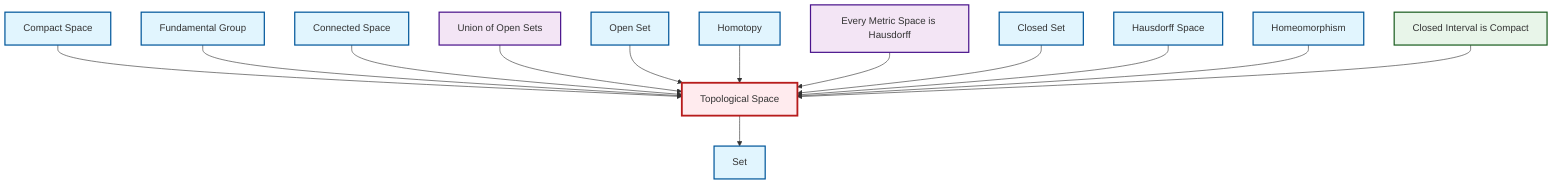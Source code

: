 graph TD
    classDef definition fill:#e1f5fe,stroke:#01579b,stroke-width:2px
    classDef theorem fill:#f3e5f5,stroke:#4a148c,stroke-width:2px
    classDef axiom fill:#fff3e0,stroke:#e65100,stroke-width:2px
    classDef example fill:#e8f5e9,stroke:#1b5e20,stroke-width:2px
    classDef current fill:#ffebee,stroke:#b71c1c,stroke-width:3px
    ex-closed-interval-compact["Closed Interval is Compact"]:::example
    def-open-set["Open Set"]:::definition
    def-compact["Compact Space"]:::definition
    thm-union-open-sets["Union of Open Sets"]:::theorem
    def-closed-set["Closed Set"]:::definition
    def-homeomorphism["Homeomorphism"]:::definition
    def-fundamental-group["Fundamental Group"]:::definition
    thm-metric-hausdorff["Every Metric Space is Hausdorff"]:::theorem
    def-set["Set"]:::definition
    def-homotopy["Homotopy"]:::definition
    def-topological-space["Topological Space"]:::definition
    def-connected["Connected Space"]:::definition
    def-hausdorff["Hausdorff Space"]:::definition
    def-compact --> def-topological-space
    def-fundamental-group --> def-topological-space
    def-connected --> def-topological-space
    thm-union-open-sets --> def-topological-space
    def-open-set --> def-topological-space
    def-topological-space --> def-set
    def-homotopy --> def-topological-space
    thm-metric-hausdorff --> def-topological-space
    def-closed-set --> def-topological-space
    def-hausdorff --> def-topological-space
    def-homeomorphism --> def-topological-space
    ex-closed-interval-compact --> def-topological-space
    class def-topological-space current